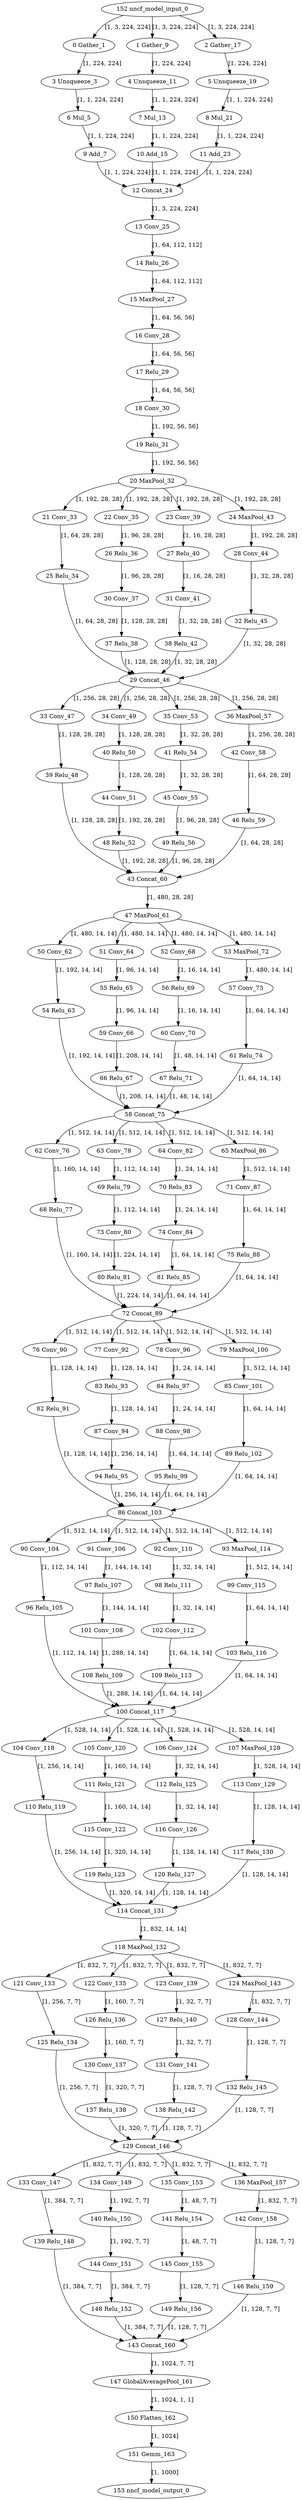 strict digraph  {
"0 Gather_1" [id=0, type=Gather];
"1 Gather_9" [id=1, type=Gather];
"2 Gather_17" [id=2, type=Gather];
"3 Unsqueeze_3" [id=3, type=Unsqueeze];
"4 Unsqueeze_11" [id=4, type=Unsqueeze];
"5 Unsqueeze_19" [id=5, type=Unsqueeze];
"6 Mul_5" [id=6, type=Mul];
"7 Mul_13" [id=7, type=Mul];
"8 Mul_21" [id=8, type=Mul];
"9 Add_7" [id=9, type=Add];
"10 Add_15" [id=10, type=Add];
"11 Add_23" [id=11, type=Add];
"12 Concat_24" [id=12, type=Concat];
"13 Conv_25" [id=13, type=Conv];
"14 Relu_26" [id=14, type=Relu];
"15 MaxPool_27" [id=15, type=MaxPool];
"16 Conv_28" [id=16, type=Conv];
"17 Relu_29" [id=17, type=Relu];
"18 Conv_30" [id=18, type=Conv];
"19 Relu_31" [id=19, type=Relu];
"20 MaxPool_32" [id=20, type=MaxPool];
"21 Conv_33" [id=21, type=Conv];
"22 Conv_35" [id=22, type=Conv];
"23 Conv_39" [id=23, type=Conv];
"24 MaxPool_43" [id=24, type=MaxPool];
"25 Relu_34" [id=25, type=Relu];
"26 Relu_36" [id=26, type=Relu];
"27 Relu_40" [id=27, type=Relu];
"28 Conv_44" [id=28, type=Conv];
"29 Concat_46" [id=29, type=Concat];
"30 Conv_37" [id=30, type=Conv];
"31 Conv_41" [id=31, type=Conv];
"32 Relu_45" [id=32, type=Relu];
"33 Conv_47" [id=33, type=Conv];
"34 Conv_49" [id=34, type=Conv];
"35 Conv_53" [id=35, type=Conv];
"36 MaxPool_57" [id=36, type=MaxPool];
"37 Relu_38" [id=37, type=Relu];
"38 Relu_42" [id=38, type=Relu];
"39 Relu_48" [id=39, type=Relu];
"40 Relu_50" [id=40, type=Relu];
"41 Relu_54" [id=41, type=Relu];
"42 Conv_58" [id=42, type=Conv];
"43 Concat_60" [id=43, type=Concat];
"44 Conv_51" [id=44, type=Conv];
"45 Conv_55" [id=45, type=Conv];
"46 Relu_59" [id=46, type=Relu];
"47 MaxPool_61" [id=47, type=MaxPool];
"48 Relu_52" [id=48, type=Relu];
"49 Relu_56" [id=49, type=Relu];
"50 Conv_62" [id=50, type=Conv];
"51 Conv_64" [id=51, type=Conv];
"52 Conv_68" [id=52, type=Conv];
"53 MaxPool_72" [id=53, type=MaxPool];
"54 Relu_63" [id=54, type=Relu];
"55 Relu_65" [id=55, type=Relu];
"56 Relu_69" [id=56, type=Relu];
"57 Conv_73" [id=57, type=Conv];
"58 Concat_75" [id=58, type=Concat];
"59 Conv_66" [id=59, type=Conv];
"60 Conv_70" [id=60, type=Conv];
"61 Relu_74" [id=61, type=Relu];
"62 Conv_76" [id=62, type=Conv];
"63 Conv_78" [id=63, type=Conv];
"64 Conv_82" [id=64, type=Conv];
"65 MaxPool_86" [id=65, type=MaxPool];
"66 Relu_67" [id=66, type=Relu];
"67 Relu_71" [id=67, type=Relu];
"68 Relu_77" [id=68, type=Relu];
"69 Relu_79" [id=69, type=Relu];
"70 Relu_83" [id=70, type=Relu];
"71 Conv_87" [id=71, type=Conv];
"72 Concat_89" [id=72, type=Concat];
"73 Conv_80" [id=73, type=Conv];
"74 Conv_84" [id=74, type=Conv];
"75 Relu_88" [id=75, type=Relu];
"76 Conv_90" [id=76, type=Conv];
"77 Conv_92" [id=77, type=Conv];
"78 Conv_96" [id=78, type=Conv];
"79 MaxPool_100" [id=79, type=MaxPool];
"80 Relu_81" [id=80, type=Relu];
"81 Relu_85" [id=81, type=Relu];
"82 Relu_91" [id=82, type=Relu];
"83 Relu_93" [id=83, type=Relu];
"84 Relu_97" [id=84, type=Relu];
"85 Conv_101" [id=85, type=Conv];
"86 Concat_103" [id=86, type=Concat];
"87 Conv_94" [id=87, type=Conv];
"88 Conv_98" [id=88, type=Conv];
"89 Relu_102" [id=89, type=Relu];
"90 Conv_104" [id=90, type=Conv];
"91 Conv_106" [id=91, type=Conv];
"92 Conv_110" [id=92, type=Conv];
"93 MaxPool_114" [id=93, type=MaxPool];
"94 Relu_95" [id=94, type=Relu];
"95 Relu_99" [id=95, type=Relu];
"96 Relu_105" [id=96, type=Relu];
"97 Relu_107" [id=97, type=Relu];
"98 Relu_111" [id=98, type=Relu];
"99 Conv_115" [id=99, type=Conv];
"100 Concat_117" [id=100, type=Concat];
"101 Conv_108" [id=101, type=Conv];
"102 Conv_112" [id=102, type=Conv];
"103 Relu_116" [id=103, type=Relu];
"104 Conv_118" [id=104, type=Conv];
"105 Conv_120" [id=105, type=Conv];
"106 Conv_124" [id=106, type=Conv];
"107 MaxPool_128" [id=107, type=MaxPool];
"108 Relu_109" [id=108, type=Relu];
"109 Relu_113" [id=109, type=Relu];
"110 Relu_119" [id=110, type=Relu];
"111 Relu_121" [id=111, type=Relu];
"112 Relu_125" [id=112, type=Relu];
"113 Conv_129" [id=113, type=Conv];
"114 Concat_131" [id=114, type=Concat];
"115 Conv_122" [id=115, type=Conv];
"116 Conv_126" [id=116, type=Conv];
"117 Relu_130" [id=117, type=Relu];
"118 MaxPool_132" [id=118, type=MaxPool];
"119 Relu_123" [id=119, type=Relu];
"120 Relu_127" [id=120, type=Relu];
"121 Conv_133" [id=121, type=Conv];
"122 Conv_135" [id=122, type=Conv];
"123 Conv_139" [id=123, type=Conv];
"124 MaxPool_143" [id=124, type=MaxPool];
"125 Relu_134" [id=125, type=Relu];
"126 Relu_136" [id=126, type=Relu];
"127 Relu_140" [id=127, type=Relu];
"128 Conv_144" [id=128, type=Conv];
"129 Concat_146" [id=129, type=Concat];
"130 Conv_137" [id=130, type=Conv];
"131 Conv_141" [id=131, type=Conv];
"132 Relu_145" [id=132, type=Relu];
"133 Conv_147" [id=133, type=Conv];
"134 Conv_149" [id=134, type=Conv];
"135 Conv_153" [id=135, type=Conv];
"136 MaxPool_157" [id=136, type=MaxPool];
"137 Relu_138" [id=137, type=Relu];
"138 Relu_142" [id=138, type=Relu];
"139 Relu_148" [id=139, type=Relu];
"140 Relu_150" [id=140, type=Relu];
"141 Relu_154" [id=141, type=Relu];
"142 Conv_158" [id=142, type=Conv];
"143 Concat_160" [id=143, type=Concat];
"144 Conv_151" [id=144, type=Conv];
"145 Conv_155" [id=145, type=Conv];
"146 Relu_159" [id=146, type=Relu];
"147 GlobalAveragePool_161" [id=147, type=GlobalAveragePool];
"148 Relu_152" [id=148, type=Relu];
"149 Relu_156" [id=149, type=Relu];
"150 Flatten_162" [id=150, type=Flatten];
"151 Gemm_163" [id=151, type=Gemm];
"152 nncf_model_input_0" [id=152, type=nncf_model_input];
"153 nncf_model_output_0" [id=153, type=nncf_model_output];
"0 Gather_1" -> "3 Unsqueeze_3"  [label="[1, 224, 224]", style=solid];
"1 Gather_9" -> "4 Unsqueeze_11"  [label="[1, 224, 224]", style=solid];
"2 Gather_17" -> "5 Unsqueeze_19"  [label="[1, 224, 224]", style=solid];
"3 Unsqueeze_3" -> "6 Mul_5"  [label="[1, 1, 224, 224]", style=solid];
"4 Unsqueeze_11" -> "7 Mul_13"  [label="[1, 1, 224, 224]", style=solid];
"5 Unsqueeze_19" -> "8 Mul_21"  [label="[1, 1, 224, 224]", style=solid];
"6 Mul_5" -> "9 Add_7"  [label="[1, 1, 224, 224]", style=solid];
"7 Mul_13" -> "10 Add_15"  [label="[1, 1, 224, 224]", style=solid];
"8 Mul_21" -> "11 Add_23"  [label="[1, 1, 224, 224]", style=solid];
"9 Add_7" -> "12 Concat_24"  [label="[1, 1, 224, 224]", style=solid];
"10 Add_15" -> "12 Concat_24"  [label="[1, 1, 224, 224]", style=solid];
"11 Add_23" -> "12 Concat_24"  [label="[1, 1, 224, 224]", style=solid];
"12 Concat_24" -> "13 Conv_25"  [label="[1, 3, 224, 224]", style=solid];
"13 Conv_25" -> "14 Relu_26"  [label="[1, 64, 112, 112]", style=solid];
"14 Relu_26" -> "15 MaxPool_27"  [label="[1, 64, 112, 112]", style=solid];
"15 MaxPool_27" -> "16 Conv_28"  [label="[1, 64, 56, 56]", style=solid];
"16 Conv_28" -> "17 Relu_29"  [label="[1, 64, 56, 56]", style=solid];
"17 Relu_29" -> "18 Conv_30"  [label="[1, 64, 56, 56]", style=solid];
"18 Conv_30" -> "19 Relu_31"  [label="[1, 192, 56, 56]", style=solid];
"19 Relu_31" -> "20 MaxPool_32"  [label="[1, 192, 56, 56]", style=solid];
"20 MaxPool_32" -> "21 Conv_33"  [label="[1, 192, 28, 28]", style=solid];
"20 MaxPool_32" -> "22 Conv_35"  [label="[1, 192, 28, 28]", style=solid];
"20 MaxPool_32" -> "23 Conv_39"  [label="[1, 192, 28, 28]", style=solid];
"20 MaxPool_32" -> "24 MaxPool_43"  [label="[1, 192, 28, 28]", style=solid];
"21 Conv_33" -> "25 Relu_34"  [label="[1, 64, 28, 28]", style=solid];
"22 Conv_35" -> "26 Relu_36"  [label="[1, 96, 28, 28]", style=solid];
"23 Conv_39" -> "27 Relu_40"  [label="[1, 16, 28, 28]", style=solid];
"24 MaxPool_43" -> "28 Conv_44"  [label="[1, 192, 28, 28]", style=solid];
"25 Relu_34" -> "29 Concat_46"  [label="[1, 64, 28, 28]", style=solid];
"26 Relu_36" -> "30 Conv_37"  [label="[1, 96, 28, 28]", style=solid];
"27 Relu_40" -> "31 Conv_41"  [label="[1, 16, 28, 28]", style=solid];
"28 Conv_44" -> "32 Relu_45"  [label="[1, 32, 28, 28]", style=solid];
"29 Concat_46" -> "33 Conv_47"  [label="[1, 256, 28, 28]", style=solid];
"29 Concat_46" -> "34 Conv_49"  [label="[1, 256, 28, 28]", style=solid];
"29 Concat_46" -> "35 Conv_53"  [label="[1, 256, 28, 28]", style=solid];
"29 Concat_46" -> "36 MaxPool_57"  [label="[1, 256, 28, 28]", style=solid];
"30 Conv_37" -> "37 Relu_38"  [label="[1, 128, 28, 28]", style=solid];
"31 Conv_41" -> "38 Relu_42"  [label="[1, 32, 28, 28]", style=solid];
"32 Relu_45" -> "29 Concat_46"  [label="[1, 32, 28, 28]", style=solid];
"33 Conv_47" -> "39 Relu_48"  [label="[1, 128, 28, 28]", style=solid];
"34 Conv_49" -> "40 Relu_50"  [label="[1, 128, 28, 28]", style=solid];
"35 Conv_53" -> "41 Relu_54"  [label="[1, 32, 28, 28]", style=solid];
"36 MaxPool_57" -> "42 Conv_58"  [label="[1, 256, 28, 28]", style=solid];
"37 Relu_38" -> "29 Concat_46"  [label="[1, 128, 28, 28]", style=solid];
"38 Relu_42" -> "29 Concat_46"  [label="[1, 32, 28, 28]", style=solid];
"39 Relu_48" -> "43 Concat_60"  [label="[1, 128, 28, 28]", style=solid];
"40 Relu_50" -> "44 Conv_51"  [label="[1, 128, 28, 28]", style=solid];
"41 Relu_54" -> "45 Conv_55"  [label="[1, 32, 28, 28]", style=solid];
"42 Conv_58" -> "46 Relu_59"  [label="[1, 64, 28, 28]", style=solid];
"43 Concat_60" -> "47 MaxPool_61"  [label="[1, 480, 28, 28]", style=solid];
"44 Conv_51" -> "48 Relu_52"  [label="[1, 192, 28, 28]", style=solid];
"45 Conv_55" -> "49 Relu_56"  [label="[1, 96, 28, 28]", style=solid];
"46 Relu_59" -> "43 Concat_60"  [label="[1, 64, 28, 28]", style=solid];
"47 MaxPool_61" -> "50 Conv_62"  [label="[1, 480, 14, 14]", style=solid];
"47 MaxPool_61" -> "51 Conv_64"  [label="[1, 480, 14, 14]", style=solid];
"47 MaxPool_61" -> "52 Conv_68"  [label="[1, 480, 14, 14]", style=solid];
"47 MaxPool_61" -> "53 MaxPool_72"  [label="[1, 480, 14, 14]", style=solid];
"48 Relu_52" -> "43 Concat_60"  [label="[1, 192, 28, 28]", style=solid];
"49 Relu_56" -> "43 Concat_60"  [label="[1, 96, 28, 28]", style=solid];
"50 Conv_62" -> "54 Relu_63"  [label="[1, 192, 14, 14]", style=solid];
"51 Conv_64" -> "55 Relu_65"  [label="[1, 96, 14, 14]", style=solid];
"52 Conv_68" -> "56 Relu_69"  [label="[1, 16, 14, 14]", style=solid];
"53 MaxPool_72" -> "57 Conv_73"  [label="[1, 480, 14, 14]", style=solid];
"54 Relu_63" -> "58 Concat_75"  [label="[1, 192, 14, 14]", style=solid];
"55 Relu_65" -> "59 Conv_66"  [label="[1, 96, 14, 14]", style=solid];
"56 Relu_69" -> "60 Conv_70"  [label="[1, 16, 14, 14]", style=solid];
"57 Conv_73" -> "61 Relu_74"  [label="[1, 64, 14, 14]", style=solid];
"58 Concat_75" -> "62 Conv_76"  [label="[1, 512, 14, 14]", style=solid];
"58 Concat_75" -> "63 Conv_78"  [label="[1, 512, 14, 14]", style=solid];
"58 Concat_75" -> "64 Conv_82"  [label="[1, 512, 14, 14]", style=solid];
"58 Concat_75" -> "65 MaxPool_86"  [label="[1, 512, 14, 14]", style=solid];
"59 Conv_66" -> "66 Relu_67"  [label="[1, 208, 14, 14]", style=solid];
"60 Conv_70" -> "67 Relu_71"  [label="[1, 48, 14, 14]", style=solid];
"61 Relu_74" -> "58 Concat_75"  [label="[1, 64, 14, 14]", style=solid];
"62 Conv_76" -> "68 Relu_77"  [label="[1, 160, 14, 14]", style=solid];
"63 Conv_78" -> "69 Relu_79"  [label="[1, 112, 14, 14]", style=solid];
"64 Conv_82" -> "70 Relu_83"  [label="[1, 24, 14, 14]", style=solid];
"65 MaxPool_86" -> "71 Conv_87"  [label="[1, 512, 14, 14]", style=solid];
"66 Relu_67" -> "58 Concat_75"  [label="[1, 208, 14, 14]", style=solid];
"67 Relu_71" -> "58 Concat_75"  [label="[1, 48, 14, 14]", style=solid];
"68 Relu_77" -> "72 Concat_89"  [label="[1, 160, 14, 14]", style=solid];
"69 Relu_79" -> "73 Conv_80"  [label="[1, 112, 14, 14]", style=solid];
"70 Relu_83" -> "74 Conv_84"  [label="[1, 24, 14, 14]", style=solid];
"71 Conv_87" -> "75 Relu_88"  [label="[1, 64, 14, 14]", style=solid];
"72 Concat_89" -> "76 Conv_90"  [label="[1, 512, 14, 14]", style=solid];
"72 Concat_89" -> "77 Conv_92"  [label="[1, 512, 14, 14]", style=solid];
"72 Concat_89" -> "78 Conv_96"  [label="[1, 512, 14, 14]", style=solid];
"72 Concat_89" -> "79 MaxPool_100"  [label="[1, 512, 14, 14]", style=solid];
"73 Conv_80" -> "80 Relu_81"  [label="[1, 224, 14, 14]", style=solid];
"74 Conv_84" -> "81 Relu_85"  [label="[1, 64, 14, 14]", style=solid];
"75 Relu_88" -> "72 Concat_89"  [label="[1, 64, 14, 14]", style=solid];
"76 Conv_90" -> "82 Relu_91"  [label="[1, 128, 14, 14]", style=solid];
"77 Conv_92" -> "83 Relu_93"  [label="[1, 128, 14, 14]", style=solid];
"78 Conv_96" -> "84 Relu_97"  [label="[1, 24, 14, 14]", style=solid];
"79 MaxPool_100" -> "85 Conv_101"  [label="[1, 512, 14, 14]", style=solid];
"80 Relu_81" -> "72 Concat_89"  [label="[1, 224, 14, 14]", style=solid];
"81 Relu_85" -> "72 Concat_89"  [label="[1, 64, 14, 14]", style=solid];
"82 Relu_91" -> "86 Concat_103"  [label="[1, 128, 14, 14]", style=solid];
"83 Relu_93" -> "87 Conv_94"  [label="[1, 128, 14, 14]", style=solid];
"84 Relu_97" -> "88 Conv_98"  [label="[1, 24, 14, 14]", style=solid];
"85 Conv_101" -> "89 Relu_102"  [label="[1, 64, 14, 14]", style=solid];
"86 Concat_103" -> "90 Conv_104"  [label="[1, 512, 14, 14]", style=solid];
"86 Concat_103" -> "91 Conv_106"  [label="[1, 512, 14, 14]", style=solid];
"86 Concat_103" -> "92 Conv_110"  [label="[1, 512, 14, 14]", style=solid];
"86 Concat_103" -> "93 MaxPool_114"  [label="[1, 512, 14, 14]", style=solid];
"87 Conv_94" -> "94 Relu_95"  [label="[1, 256, 14, 14]", style=solid];
"88 Conv_98" -> "95 Relu_99"  [label="[1, 64, 14, 14]", style=solid];
"89 Relu_102" -> "86 Concat_103"  [label="[1, 64, 14, 14]", style=solid];
"90 Conv_104" -> "96 Relu_105"  [label="[1, 112, 14, 14]", style=solid];
"91 Conv_106" -> "97 Relu_107"  [label="[1, 144, 14, 14]", style=solid];
"92 Conv_110" -> "98 Relu_111"  [label="[1, 32, 14, 14]", style=solid];
"93 MaxPool_114" -> "99 Conv_115"  [label="[1, 512, 14, 14]", style=solid];
"94 Relu_95" -> "86 Concat_103"  [label="[1, 256, 14, 14]", style=solid];
"95 Relu_99" -> "86 Concat_103"  [label="[1, 64, 14, 14]", style=solid];
"96 Relu_105" -> "100 Concat_117"  [label="[1, 112, 14, 14]", style=solid];
"97 Relu_107" -> "101 Conv_108"  [label="[1, 144, 14, 14]", style=solid];
"98 Relu_111" -> "102 Conv_112"  [label="[1, 32, 14, 14]", style=solid];
"99 Conv_115" -> "103 Relu_116"  [label="[1, 64, 14, 14]", style=solid];
"100 Concat_117" -> "104 Conv_118"  [label="[1, 528, 14, 14]", style=solid];
"100 Concat_117" -> "105 Conv_120"  [label="[1, 528, 14, 14]", style=solid];
"100 Concat_117" -> "106 Conv_124"  [label="[1, 528, 14, 14]", style=solid];
"100 Concat_117" -> "107 MaxPool_128"  [label="[1, 528, 14, 14]", style=solid];
"101 Conv_108" -> "108 Relu_109"  [label="[1, 288, 14, 14]", style=solid];
"102 Conv_112" -> "109 Relu_113"  [label="[1, 64, 14, 14]", style=solid];
"103 Relu_116" -> "100 Concat_117"  [label="[1, 64, 14, 14]", style=solid];
"104 Conv_118" -> "110 Relu_119"  [label="[1, 256, 14, 14]", style=solid];
"105 Conv_120" -> "111 Relu_121"  [label="[1, 160, 14, 14]", style=solid];
"106 Conv_124" -> "112 Relu_125"  [label="[1, 32, 14, 14]", style=solid];
"107 MaxPool_128" -> "113 Conv_129"  [label="[1, 528, 14, 14]", style=solid];
"108 Relu_109" -> "100 Concat_117"  [label="[1, 288, 14, 14]", style=solid];
"109 Relu_113" -> "100 Concat_117"  [label="[1, 64, 14, 14]", style=solid];
"110 Relu_119" -> "114 Concat_131"  [label="[1, 256, 14, 14]", style=solid];
"111 Relu_121" -> "115 Conv_122"  [label="[1, 160, 14, 14]", style=solid];
"112 Relu_125" -> "116 Conv_126"  [label="[1, 32, 14, 14]", style=solid];
"113 Conv_129" -> "117 Relu_130"  [label="[1, 128, 14, 14]", style=solid];
"114 Concat_131" -> "118 MaxPool_132"  [label="[1, 832, 14, 14]", style=solid];
"115 Conv_122" -> "119 Relu_123"  [label="[1, 320, 14, 14]", style=solid];
"116 Conv_126" -> "120 Relu_127"  [label="[1, 128, 14, 14]", style=solid];
"117 Relu_130" -> "114 Concat_131"  [label="[1, 128, 14, 14]", style=solid];
"118 MaxPool_132" -> "121 Conv_133"  [label="[1, 832, 7, 7]", style=solid];
"118 MaxPool_132" -> "122 Conv_135"  [label="[1, 832, 7, 7]", style=solid];
"118 MaxPool_132" -> "123 Conv_139"  [label="[1, 832, 7, 7]", style=solid];
"118 MaxPool_132" -> "124 MaxPool_143"  [label="[1, 832, 7, 7]", style=solid];
"119 Relu_123" -> "114 Concat_131"  [label="[1, 320, 14, 14]", style=solid];
"120 Relu_127" -> "114 Concat_131"  [label="[1, 128, 14, 14]", style=solid];
"121 Conv_133" -> "125 Relu_134"  [label="[1, 256, 7, 7]", style=solid];
"122 Conv_135" -> "126 Relu_136"  [label="[1, 160, 7, 7]", style=solid];
"123 Conv_139" -> "127 Relu_140"  [label="[1, 32, 7, 7]", style=solid];
"124 MaxPool_143" -> "128 Conv_144"  [label="[1, 832, 7, 7]", style=solid];
"125 Relu_134" -> "129 Concat_146"  [label="[1, 256, 7, 7]", style=solid];
"126 Relu_136" -> "130 Conv_137"  [label="[1, 160, 7, 7]", style=solid];
"127 Relu_140" -> "131 Conv_141"  [label="[1, 32, 7, 7]", style=solid];
"128 Conv_144" -> "132 Relu_145"  [label="[1, 128, 7, 7]", style=solid];
"129 Concat_146" -> "133 Conv_147"  [label="[1, 832, 7, 7]", style=solid];
"129 Concat_146" -> "134 Conv_149"  [label="[1, 832, 7, 7]", style=solid];
"129 Concat_146" -> "135 Conv_153"  [label="[1, 832, 7, 7]", style=solid];
"129 Concat_146" -> "136 MaxPool_157"  [label="[1, 832, 7, 7]", style=solid];
"130 Conv_137" -> "137 Relu_138"  [label="[1, 320, 7, 7]", style=solid];
"131 Conv_141" -> "138 Relu_142"  [label="[1, 128, 7, 7]", style=solid];
"132 Relu_145" -> "129 Concat_146"  [label="[1, 128, 7, 7]", style=solid];
"133 Conv_147" -> "139 Relu_148"  [label="[1, 384, 7, 7]", style=solid];
"134 Conv_149" -> "140 Relu_150"  [label="[1, 192, 7, 7]", style=solid];
"135 Conv_153" -> "141 Relu_154"  [label="[1, 48, 7, 7]", style=solid];
"136 MaxPool_157" -> "142 Conv_158"  [label="[1, 832, 7, 7]", style=solid];
"137 Relu_138" -> "129 Concat_146"  [label="[1, 320, 7, 7]", style=solid];
"138 Relu_142" -> "129 Concat_146"  [label="[1, 128, 7, 7]", style=solid];
"139 Relu_148" -> "143 Concat_160"  [label="[1, 384, 7, 7]", style=solid];
"140 Relu_150" -> "144 Conv_151"  [label="[1, 192, 7, 7]", style=solid];
"141 Relu_154" -> "145 Conv_155"  [label="[1, 48, 7, 7]", style=solid];
"142 Conv_158" -> "146 Relu_159"  [label="[1, 128, 7, 7]", style=solid];
"143 Concat_160" -> "147 GlobalAveragePool_161"  [label="[1, 1024, 7, 7]", style=solid];
"144 Conv_151" -> "148 Relu_152"  [label="[1, 384, 7, 7]", style=solid];
"145 Conv_155" -> "149 Relu_156"  [label="[1, 128, 7, 7]", style=solid];
"146 Relu_159" -> "143 Concat_160"  [label="[1, 128, 7, 7]", style=solid];
"147 GlobalAveragePool_161" -> "150 Flatten_162"  [label="[1, 1024, 1, 1]", style=solid];
"148 Relu_152" -> "143 Concat_160"  [label="[1, 384, 7, 7]", style=solid];
"149 Relu_156" -> "143 Concat_160"  [label="[1, 128, 7, 7]", style=solid];
"150 Flatten_162" -> "151 Gemm_163"  [label="[1, 1024]", style=solid];
"151 Gemm_163" -> "153 nncf_model_output_0"  [label="[1, 1000]", style=solid];
"152 nncf_model_input_0" -> "0 Gather_1"  [label="[1, 3, 224, 224]", style=solid];
"152 nncf_model_input_0" -> "1 Gather_9"  [label="[1, 3, 224, 224]", style=solid];
"152 nncf_model_input_0" -> "2 Gather_17"  [label="[1, 3, 224, 224]", style=solid];
}
